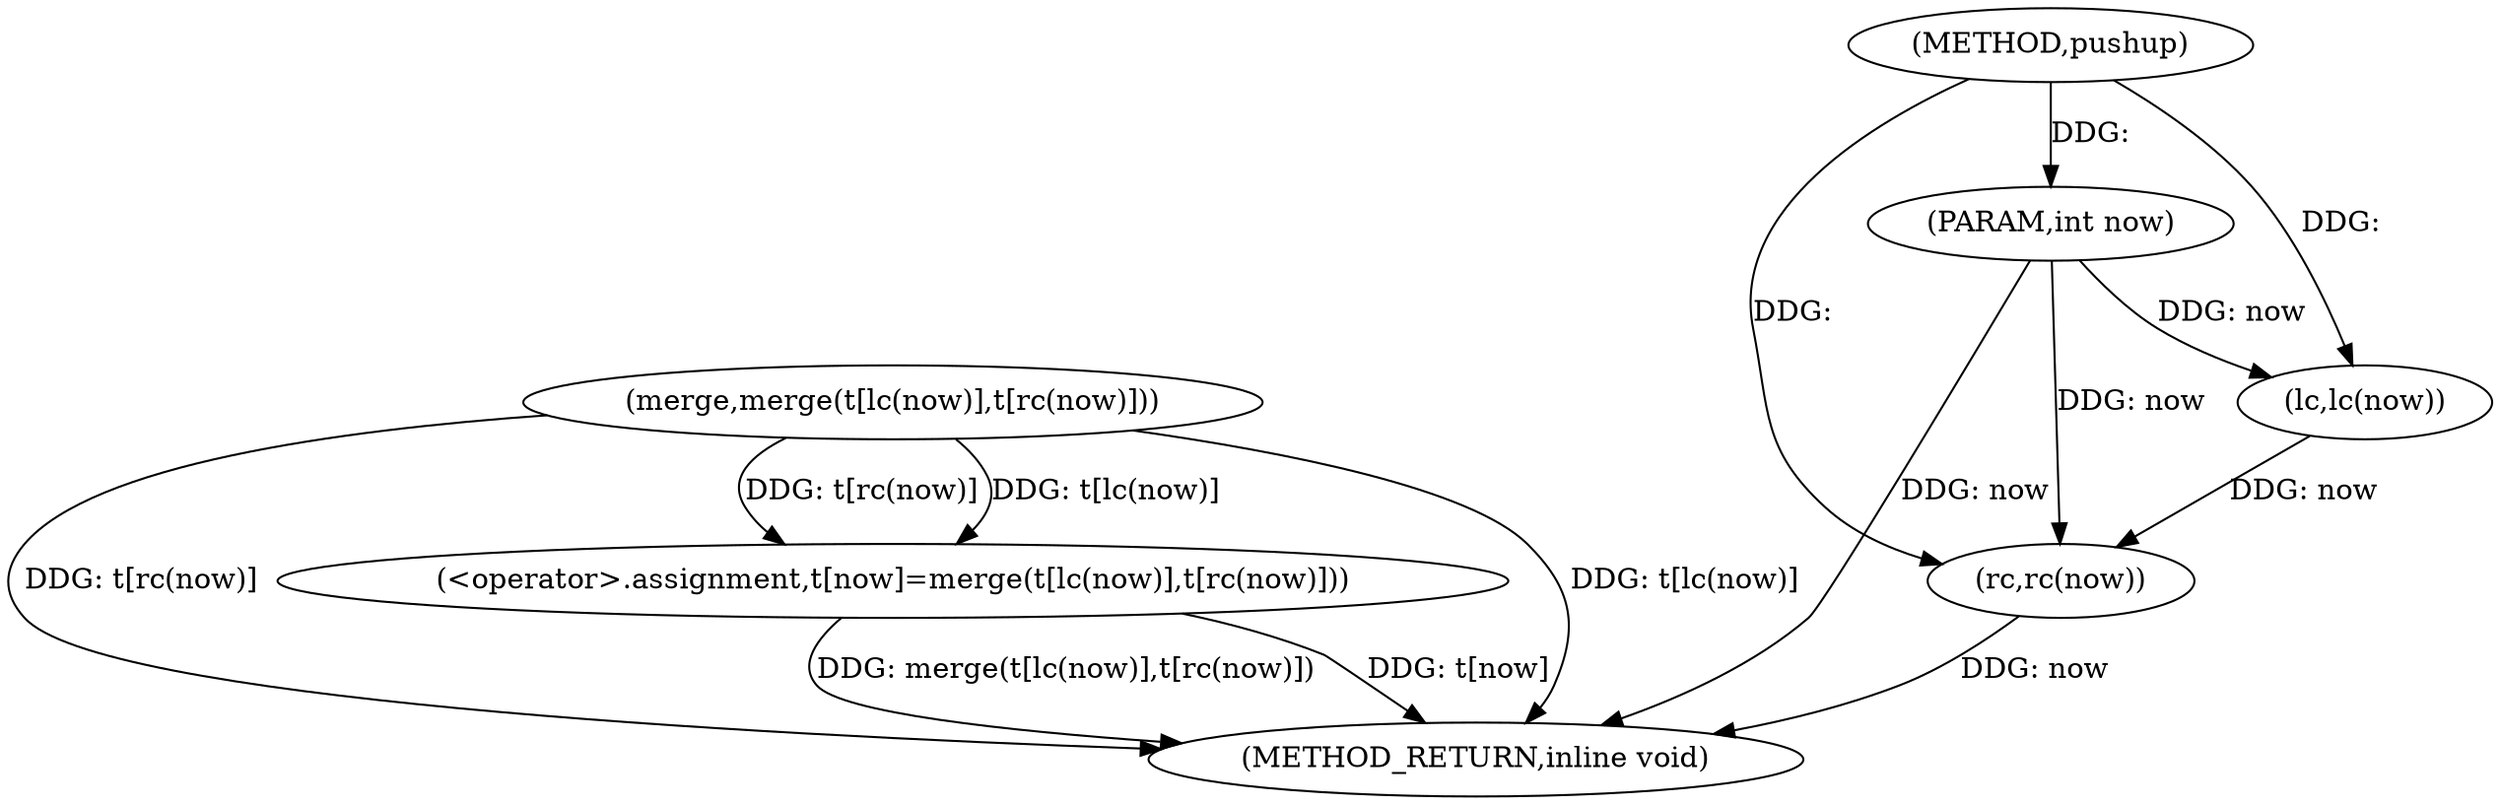 digraph "pushup" {  
"1000508" [label = "(METHOD,pushup)" ]
"1000524" [label = "(METHOD_RETURN,inline void)" ]
"1000509" [label = "(PARAM,int now)" ]
"1000511" [label = "(<operator>.assignment,t[now]=merge(t[lc(now)],t[rc(now)]))" ]
"1000515" [label = "(merge,merge(t[lc(now)],t[rc(now)]))" ]
"1000518" [label = "(lc,lc(now))" ]
"1000522" [label = "(rc,rc(now))" ]
  "1000509" -> "1000524"  [ label = "DDG: now"] 
  "1000511" -> "1000524"  [ label = "DDG: t[now]"] 
  "1000515" -> "1000524"  [ label = "DDG: t[lc(now)]"] 
  "1000522" -> "1000524"  [ label = "DDG: now"] 
  "1000515" -> "1000524"  [ label = "DDG: t[rc(now)]"] 
  "1000511" -> "1000524"  [ label = "DDG: merge(t[lc(now)],t[rc(now)])"] 
  "1000508" -> "1000509"  [ label = "DDG: "] 
  "1000515" -> "1000511"  [ label = "DDG: t[lc(now)]"] 
  "1000515" -> "1000511"  [ label = "DDG: t[rc(now)]"] 
  "1000509" -> "1000518"  [ label = "DDG: now"] 
  "1000508" -> "1000518"  [ label = "DDG: "] 
  "1000518" -> "1000522"  [ label = "DDG: now"] 
  "1000509" -> "1000522"  [ label = "DDG: now"] 
  "1000508" -> "1000522"  [ label = "DDG: "] 
}
